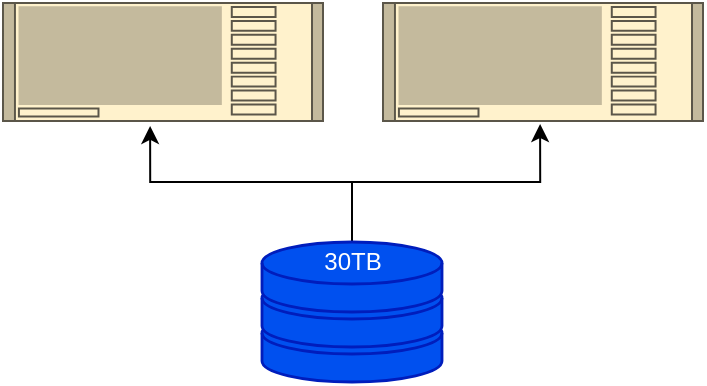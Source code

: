 <mxfile version="13.8.3" type="github"><diagram id="vQ-w62hkwAySSpYDFAHU" name="Page-1"><mxGraphModel dx="1298" dy="820" grid="1" gridSize="10" guides="1" tooltips="1" connect="1" arrows="1" fold="1" page="1" pageScale="1" pageWidth="850" pageHeight="1100" background="#ffffff" math="0" shadow="0"><root><mxCell id="0"/><mxCell id="1" parent="0"/><mxCell id="bRyLW_GCDOSwrc9xKG2h-5" value="" style="shape=mxgraph.rack.ibm.ibm_x3850_x5;html=1;labelPosition=right;align=left;spacingLeft=15;dashed=0;shadow=0;fillColor=#fff2cc;strokeColor=#d6b656;" vertex="1" parent="1"><mxGeometry x="210" y="240" width="161" height="60" as="geometry"/></mxCell><mxCell id="bRyLW_GCDOSwrc9xKG2h-6" value="" style="shape=mxgraph.rack.ibm.ibm_x3850_x5;html=1;labelPosition=right;align=left;spacingLeft=15;dashed=0;shadow=0;fillColor=#fff2cc;strokeColor=#d6b656;" vertex="1" parent="1"><mxGeometry x="400" y="240" width="161" height="60" as="geometry"/></mxCell><mxCell id="bRyLW_GCDOSwrc9xKG2h-8" style="edgeStyle=orthogonalEdgeStyle;rounded=0;orthogonalLoop=1;jettySize=auto;html=1;entryX=0.46;entryY=1.033;entryDx=0;entryDy=0;entryPerimeter=0;" edge="1" parent="1" source="bRyLW_GCDOSwrc9xKG2h-7" target="bRyLW_GCDOSwrc9xKG2h-5"><mxGeometry relative="1" as="geometry"><mxPoint x="280" y="310" as="targetPoint"/></mxGeometry></mxCell><mxCell id="bRyLW_GCDOSwrc9xKG2h-9" style="edgeStyle=orthogonalEdgeStyle;rounded=0;orthogonalLoop=1;jettySize=auto;html=1;entryX=0.491;entryY=1.017;entryDx=0;entryDy=0;entryPerimeter=0;" edge="1" parent="1" source="bRyLW_GCDOSwrc9xKG2h-7" target="bRyLW_GCDOSwrc9xKG2h-6"><mxGeometry relative="1" as="geometry"/></mxCell><mxCell id="bRyLW_GCDOSwrc9xKG2h-7" value="" style="fontColor=#ffffff;verticalAlign=top;verticalLabelPosition=bottom;labelPosition=center;align=center;html=1;outlineConnect=0;fillColor=#0050ef;strokeColor=#001DBC;gradientDirection=north;strokeWidth=2;shape=mxgraph.networks.storage;" vertex="1" parent="1"><mxGeometry x="340" y="360" width="90" height="70" as="geometry"/></mxCell><mxCell id="bRyLW_GCDOSwrc9xKG2h-10" value="30TB" style="text;html=1;align=center;verticalAlign=middle;resizable=0;points=[];autosize=1;fontColor=#FFFFFF;" vertex="1" parent="1"><mxGeometry x="365" y="360" width="40" height="20" as="geometry"/></mxCell></root></mxGraphModel></diagram></mxfile>
